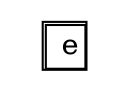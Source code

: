 digraph G { 
  node [shape = name]; 
  2[label=  <<table border= "1 " cellspacing= " 0 "><tr> 
<td> e</td> </tr> 
</table>>  shape = none ]; 
 }
